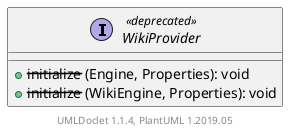 @startuml

    interface WikiProvider <<deprecated>> [[WikiProvider.html]] {
        + --initialize-- (Engine, Properties): void
        + --initialize-- (WikiEngine, Properties): void
    }


    center footer UMLDoclet 1.1.4, PlantUML 1.2019.05
@enduml
